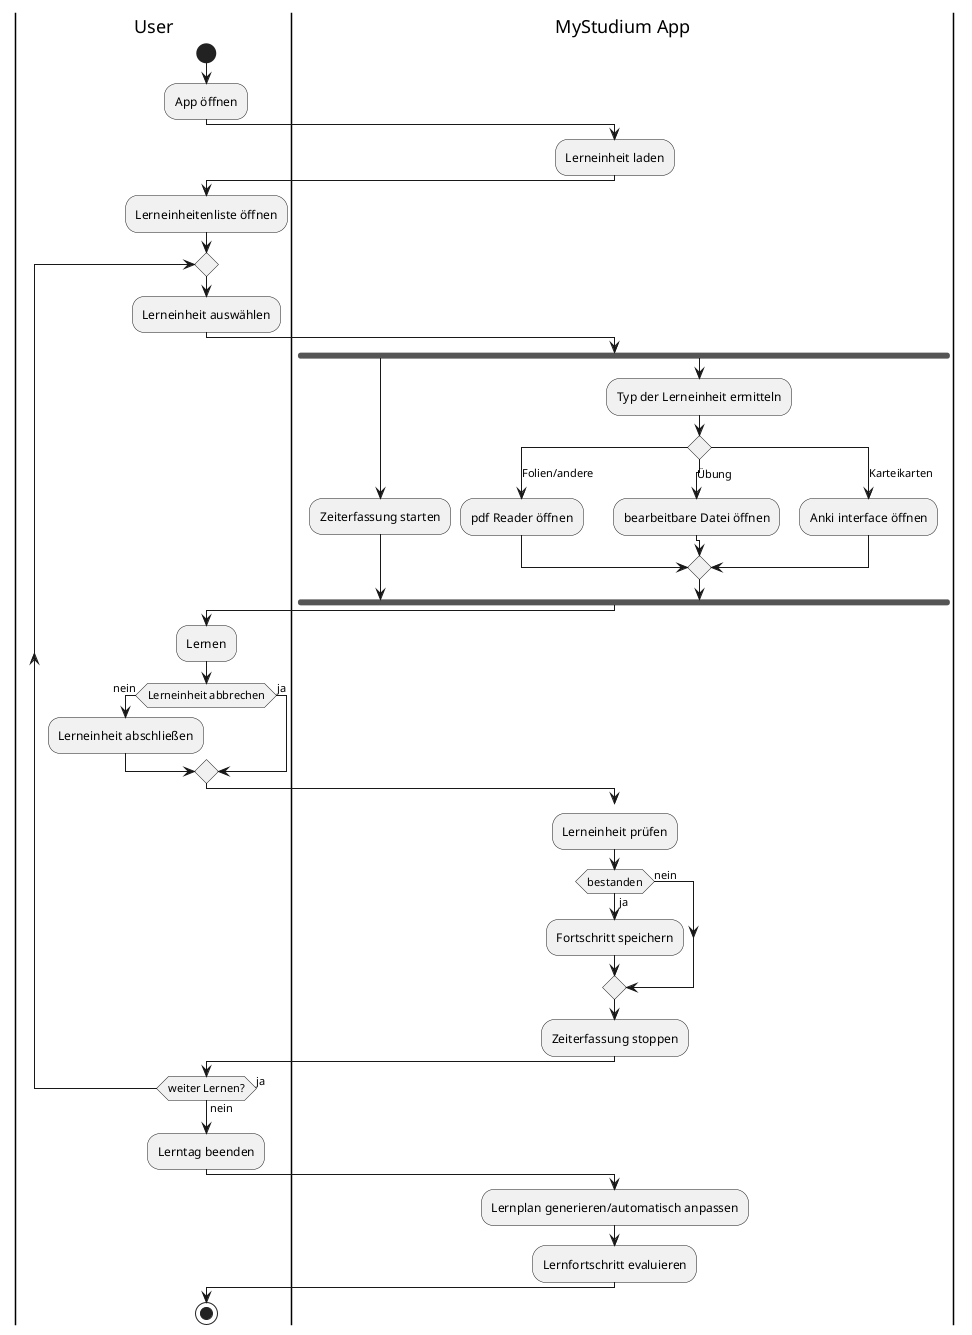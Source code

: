 @startuml Lerneinheit absolvieren

' Only greyscale
skinparam monochrome true
' Disable shadows
skinparam shadowing false

|User|
start
:App öffnen;
|MyStudium App|

:Lerneinheit laden;
|User|
:Lerneinheitenliste öffnen;
repeat
:Lerneinheit auswählen;
|MyStudium App|
fork
:Zeiterfassung starten;
fork again
:Typ der Lerneinheit ermitteln;
switch ()
case (Folien/andere)
    :pdf Reader öffnen;
case (Übung)
    :bearbeitbare Datei öffnen;
case (Karteikarten)
    :Anki interface öffnen;
endswitch
end fork
|User|
/'include usecase lernen'/
:Lernen; 
if(Lerneinheit abbrechen) then(nein)
:Lerneinheit abschließen;
else (ja)
label abbruch
endif
/'als usecase hinzufügen Wenn durchgefallen kein fortschritt'/
|MyStudium App|
goto abbruch
:Lerneinheit prüfen;
if(bestanden) then(ja)

:Fortschritt speichern;
else(nein)
endif


:Zeiterfassung stoppen;

|User|
repeat while (weiter Lernen?) is (ja) not (nein)
|User|
:Lerntag beenden;
|MyStudium App|
:Lernplan generieren/automatisch anpassen;
:Lernfortschritt evaluieren;
|User|
stop



@enduml
